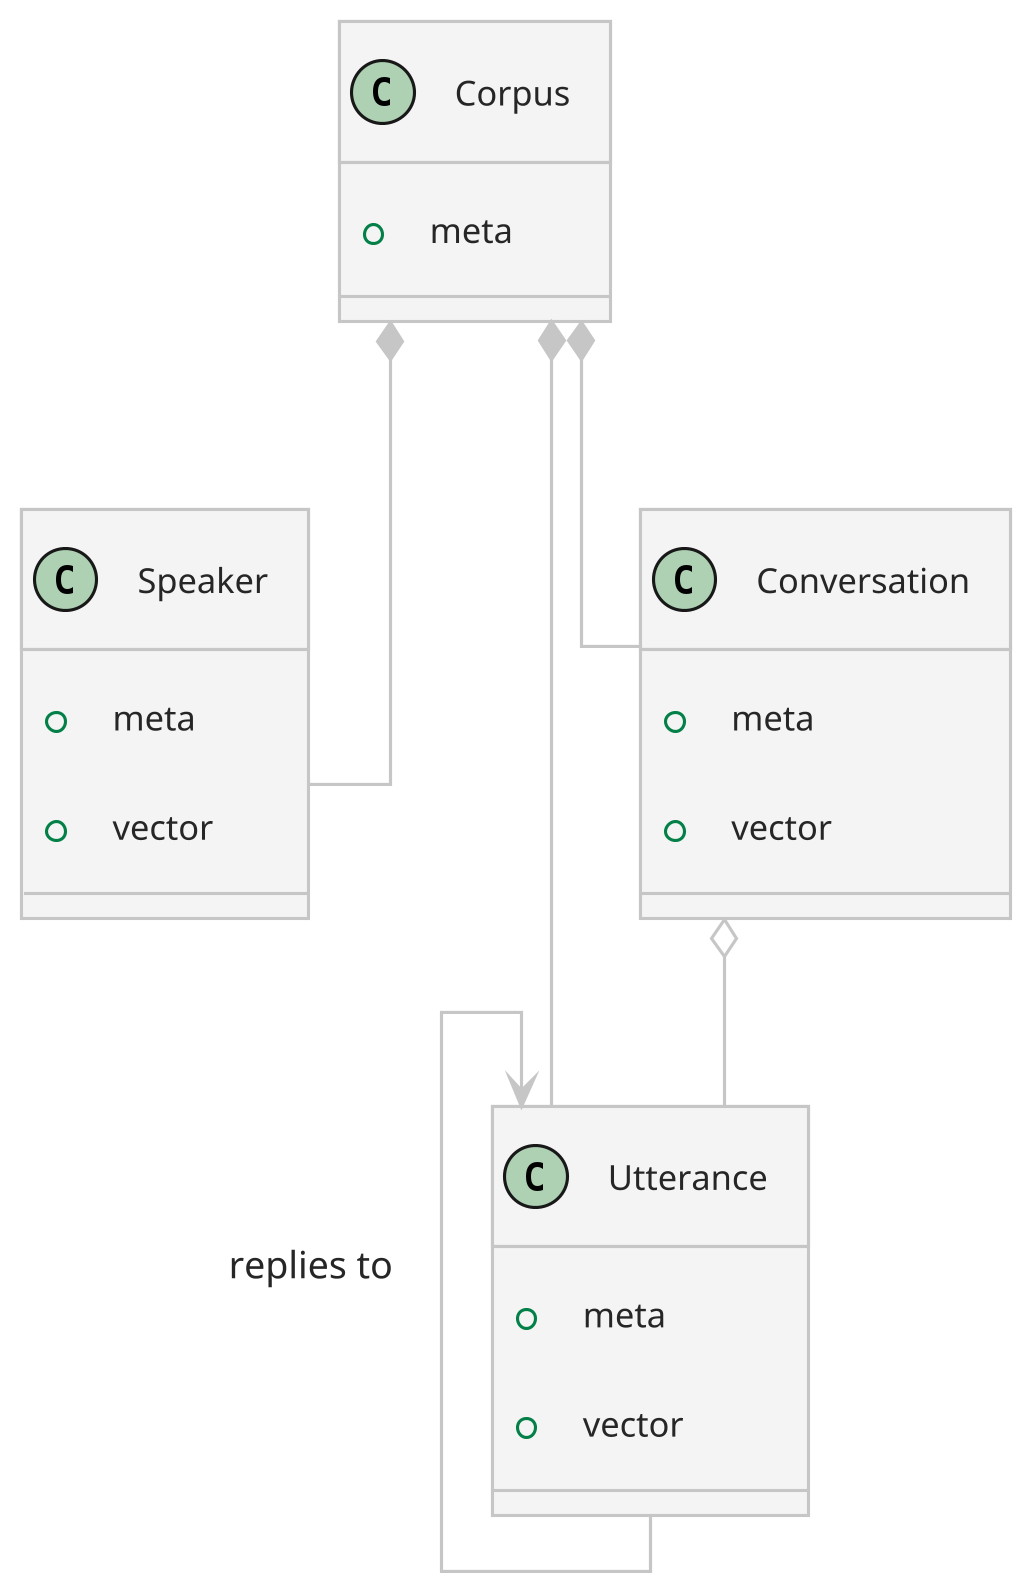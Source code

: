 @startuml
skinparam linetype ortho
skinparam dpi 300
!theme carbon-gray

' Core Classes
class Corpus {
    + meta
}

class Speaker {
    + meta
    + vector
}

class Utterance {
    + meta
    + vector
}

class Conversation {
    + meta
    + vector
}

' Relationships
Corpus *-- Conversation
Corpus *-- Utterance
Corpus *-- Speaker

Conversation o-- Utterance
Utterance <-- Utterance : \nreplies to

@enduml
